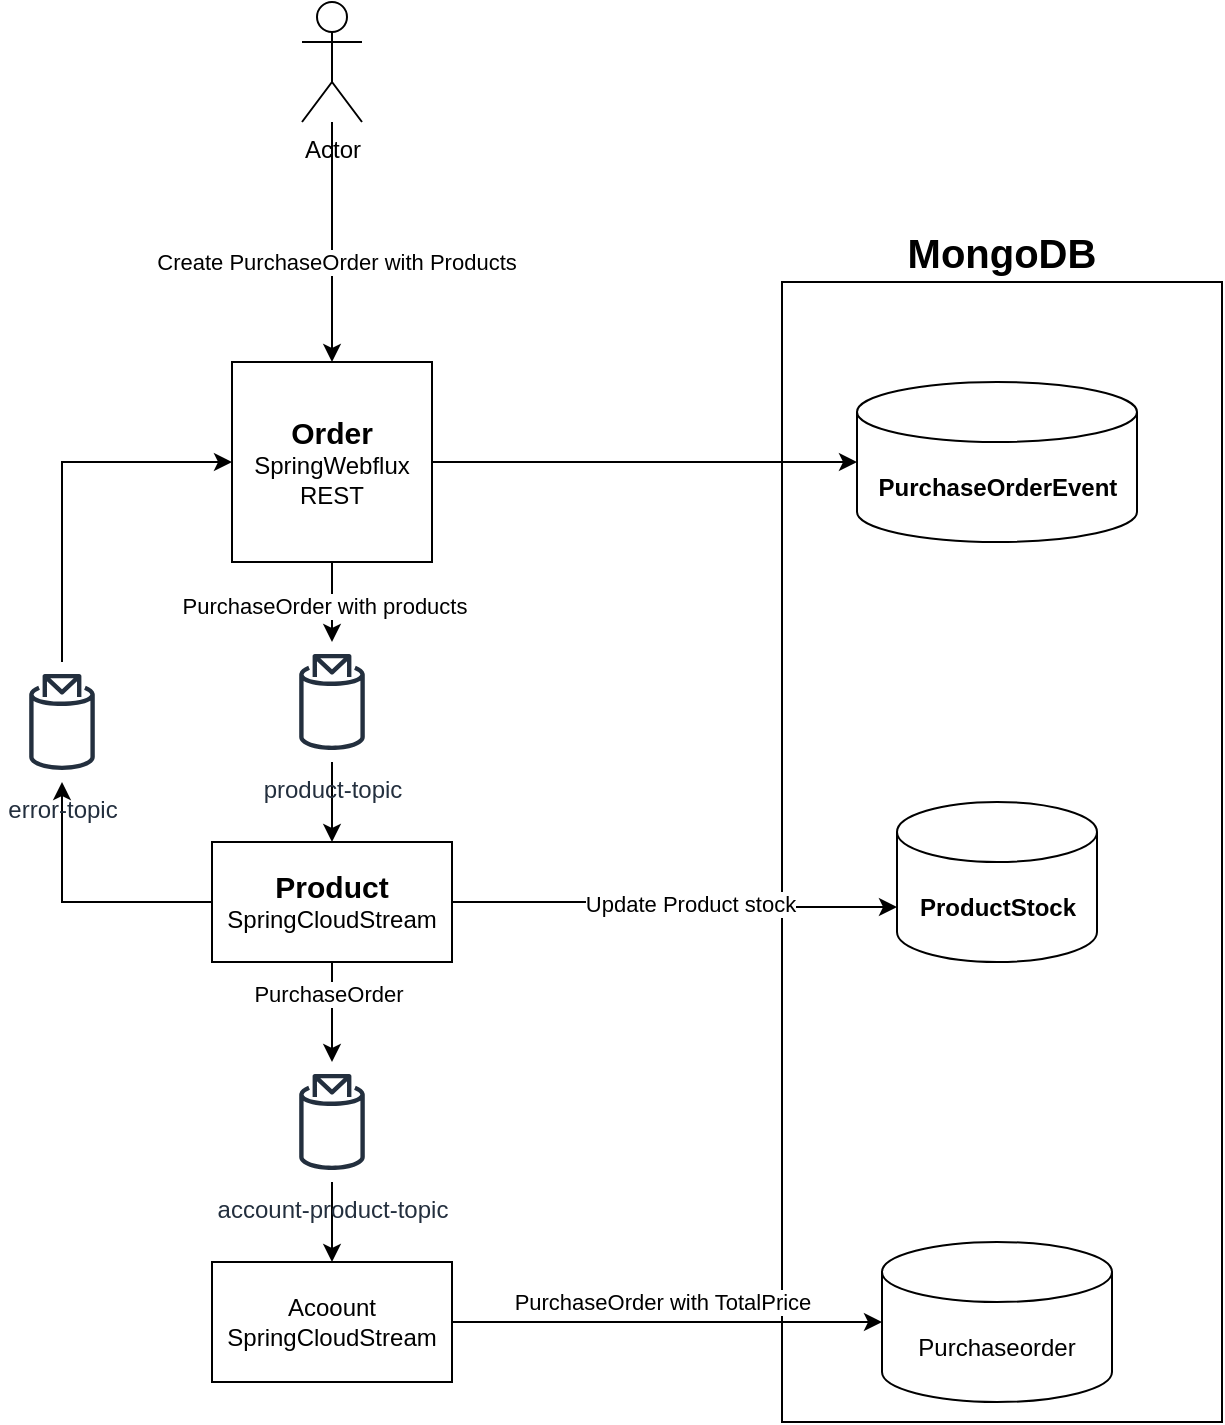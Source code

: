 <mxfile version="23.1.5" type="device">
  <diagram name="Page-1" id="bX2B7VvCiEKAcAjYfhx0">
    <mxGraphModel dx="1793" dy="702" grid="1" gridSize="10" guides="1" tooltips="1" connect="1" arrows="1" fold="1" page="1" pageScale="1" pageWidth="850" pageHeight="1100" math="0" shadow="0">
      <root>
        <mxCell id="0" />
        <mxCell id="1" parent="0" />
        <mxCell id="5PsoJogA0Ilw1T6cmekE-26" value="" style="group" parent="1" vertex="1" connectable="0">
          <mxGeometry x="460" y="240" width="220" height="570" as="geometry" />
        </mxCell>
        <mxCell id="5PsoJogA0Ilw1T6cmekE-7" value="MongoDB" style="rounded=0;whiteSpace=wrap;html=1;verticalAlign=bottom;labelPosition=center;verticalLabelPosition=top;align=center;fontSize=20;fontStyle=1" parent="5PsoJogA0Ilw1T6cmekE-26" vertex="1">
          <mxGeometry width="220" height="570" as="geometry" />
        </mxCell>
        <mxCell id="5PsoJogA0Ilw1T6cmekE-5" value="&lt;font style=&quot;font-size: 12px;&quot;&gt;&lt;b&gt;PurchaseOrderEvent&lt;/b&gt;&lt;br&gt;&lt;/font&gt;" style="shape=cylinder3;whiteSpace=wrap;html=1;boundedLbl=1;backgroundOutline=1;size=15;" parent="5PsoJogA0Ilw1T6cmekE-26" vertex="1">
          <mxGeometry x="37.5" y="50" width="140" height="80" as="geometry" />
        </mxCell>
        <mxCell id="5PsoJogA0Ilw1T6cmekE-15" value="&lt;font style=&quot;font-size: 12px;&quot;&gt;&lt;b&gt;ProductStock&lt;/b&gt;&lt;br&gt;&lt;/font&gt;" style="shape=cylinder3;whiteSpace=wrap;html=1;boundedLbl=1;backgroundOutline=1;size=15;" parent="5PsoJogA0Ilw1T6cmekE-26" vertex="1">
          <mxGeometry x="57.5" y="260" width="100" height="80" as="geometry" />
        </mxCell>
        <mxCell id="5PsoJogA0Ilw1T6cmekE-18" value="Purchaseorder" style="shape=cylinder3;whiteSpace=wrap;html=1;boundedLbl=1;backgroundOutline=1;size=15;" parent="5PsoJogA0Ilw1T6cmekE-26" vertex="1">
          <mxGeometry x="50" y="480" width="115" height="80" as="geometry" />
        </mxCell>
        <mxCell id="5PsoJogA0Ilw1T6cmekE-8" style="edgeStyle=orthogonalEdgeStyle;rounded=0;orthogonalLoop=1;jettySize=auto;html=1;" parent="1" source="5PsoJogA0Ilw1T6cmekE-1" target="5PsoJogA0Ilw1T6cmekE-5" edge="1">
          <mxGeometry relative="1" as="geometry" />
        </mxCell>
        <mxCell id="5PsoJogA0Ilw1T6cmekE-11" style="edgeStyle=orthogonalEdgeStyle;rounded=0;orthogonalLoop=1;jettySize=auto;html=1;" parent="1" source="5PsoJogA0Ilw1T6cmekE-1" target="5PsoJogA0Ilw1T6cmekE-10" edge="1">
          <mxGeometry relative="1" as="geometry" />
        </mxCell>
        <mxCell id="5PsoJogA0Ilw1T6cmekE-12" value="PurchaseOrder with products" style="edgeLabel;html=1;align=center;verticalAlign=middle;resizable=0;points=[];" parent="5PsoJogA0Ilw1T6cmekE-11" vertex="1" connectable="0">
          <mxGeometry x="0.076" y="-4" relative="1" as="geometry">
            <mxPoint as="offset" />
          </mxGeometry>
        </mxCell>
        <mxCell id="5PsoJogA0Ilw1T6cmekE-1" value="&lt;font style=&quot;&quot;&gt;&lt;b style=&quot;&quot;&gt;&lt;font style=&quot;font-size: 15px;&quot;&gt;Order&lt;/font&gt;&lt;/b&gt;&lt;br&gt;SpringWebflux&lt;br&gt;REST&lt;br&gt;&lt;/font&gt;" style="whiteSpace=wrap;html=1;aspect=fixed;" parent="1" vertex="1">
          <mxGeometry x="185" y="280" width="100" height="100" as="geometry" />
        </mxCell>
        <mxCell id="5PsoJogA0Ilw1T6cmekE-3" style="edgeStyle=orthogonalEdgeStyle;rounded=0;orthogonalLoop=1;jettySize=auto;html=1;entryX=0.5;entryY=0;entryDx=0;entryDy=0;" parent="1" source="5PsoJogA0Ilw1T6cmekE-2" target="5PsoJogA0Ilw1T6cmekE-1" edge="1">
          <mxGeometry relative="1" as="geometry" />
        </mxCell>
        <mxCell id="5PsoJogA0Ilw1T6cmekE-4" value="Create PurchaseOrder with Products" style="edgeLabel;html=1;align=center;verticalAlign=middle;resizable=0;points=[];" parent="5PsoJogA0Ilw1T6cmekE-3" vertex="1" connectable="0">
          <mxGeometry x="0.161" y="2" relative="1" as="geometry">
            <mxPoint as="offset" />
          </mxGeometry>
        </mxCell>
        <mxCell id="5PsoJogA0Ilw1T6cmekE-2" value="Actor" style="shape=umlActor;verticalLabelPosition=bottom;verticalAlign=top;html=1;outlineConnect=0;" parent="1" vertex="1">
          <mxGeometry x="220" y="100" width="30" height="60" as="geometry" />
        </mxCell>
        <mxCell id="5PsoJogA0Ilw1T6cmekE-14" style="edgeStyle=orthogonalEdgeStyle;rounded=0;orthogonalLoop=1;jettySize=auto;html=1;" parent="1" source="5PsoJogA0Ilw1T6cmekE-10" target="5PsoJogA0Ilw1T6cmekE-13" edge="1">
          <mxGeometry relative="1" as="geometry" />
        </mxCell>
        <mxCell id="5PsoJogA0Ilw1T6cmekE-10" value="product-topic" style="sketch=0;outlineConnect=0;fontColor=#232F3E;gradientColor=none;strokeColor=#232F3E;fillColor=#ffffff;dashed=0;verticalLabelPosition=bottom;verticalAlign=top;align=center;html=1;fontSize=12;fontStyle=0;aspect=fixed;shape=mxgraph.aws4.resourceIcon;resIcon=mxgraph.aws4.topic_2;" parent="1" vertex="1">
          <mxGeometry x="205" y="420" width="60" height="60" as="geometry" />
        </mxCell>
        <mxCell id="5PsoJogA0Ilw1T6cmekE-22" style="edgeStyle=orthogonalEdgeStyle;rounded=0;orthogonalLoop=1;jettySize=auto;html=1;" parent="1" source="5PsoJogA0Ilw1T6cmekE-13" target="5PsoJogA0Ilw1T6cmekE-21" edge="1">
          <mxGeometry relative="1" as="geometry">
            <mxPoint x="235" y="630" as="targetPoint" />
          </mxGeometry>
        </mxCell>
        <mxCell id="5PsoJogA0Ilw1T6cmekE-24" value="PurchaseOrder" style="edgeLabel;html=1;align=center;verticalAlign=middle;resizable=0;points=[];" parent="5PsoJogA0Ilw1T6cmekE-22" vertex="1" connectable="0">
          <mxGeometry x="-0.373" y="-2" relative="1" as="geometry">
            <mxPoint as="offset" />
          </mxGeometry>
        </mxCell>
        <mxCell id="5PsoJogA0Ilw1T6cmekE-28" style="edgeStyle=orthogonalEdgeStyle;rounded=0;orthogonalLoop=1;jettySize=auto;html=1;" parent="1" source="5PsoJogA0Ilw1T6cmekE-13" target="5PsoJogA0Ilw1T6cmekE-27" edge="1">
          <mxGeometry relative="1" as="geometry" />
        </mxCell>
        <mxCell id="5PsoJogA0Ilw1T6cmekE-13" value="&lt;b&gt;&lt;font style=&quot;font-size: 15px;&quot;&gt;Product&lt;/font&gt;&lt;/b&gt;&lt;br&gt;SpringCloudStream" style="rounded=0;whiteSpace=wrap;html=1;" parent="1" vertex="1">
          <mxGeometry x="175" y="520" width="120" height="60" as="geometry" />
        </mxCell>
        <mxCell id="5PsoJogA0Ilw1T6cmekE-16" style="edgeStyle=orthogonalEdgeStyle;rounded=0;orthogonalLoop=1;jettySize=auto;html=1;entryX=0;entryY=0;entryDx=0;entryDy=52.5;entryPerimeter=0;" parent="1" source="5PsoJogA0Ilw1T6cmekE-13" target="5PsoJogA0Ilw1T6cmekE-15" edge="1">
          <mxGeometry relative="1" as="geometry" />
        </mxCell>
        <mxCell id="5PsoJogA0Ilw1T6cmekE-25" value="Update Product stock" style="edgeLabel;html=1;align=center;verticalAlign=middle;resizable=0;points=[];" parent="5PsoJogA0Ilw1T6cmekE-16" vertex="1" connectable="0">
          <mxGeometry x="0.08" y="2" relative="1" as="geometry">
            <mxPoint as="offset" />
          </mxGeometry>
        </mxCell>
        <mxCell id="5PsoJogA0Ilw1T6cmekE-19" style="edgeStyle=orthogonalEdgeStyle;rounded=0;orthogonalLoop=1;jettySize=auto;html=1;entryX=0;entryY=0.5;entryDx=0;entryDy=0;entryPerimeter=0;" parent="1" source="5PsoJogA0Ilw1T6cmekE-17" target="5PsoJogA0Ilw1T6cmekE-18" edge="1">
          <mxGeometry relative="1" as="geometry">
            <mxPoint x="510" y="750" as="targetPoint" />
          </mxGeometry>
        </mxCell>
        <mxCell id="5PsoJogA0Ilw1T6cmekE-20" value="PurchaseOrder with TotalPrice" style="edgeLabel;html=1;align=center;verticalAlign=middle;resizable=0;points=[];" parent="5PsoJogA0Ilw1T6cmekE-19" vertex="1" connectable="0">
          <mxGeometry x="0.105" y="1" relative="1" as="geometry">
            <mxPoint x="-14" y="-9" as="offset" />
          </mxGeometry>
        </mxCell>
        <mxCell id="5PsoJogA0Ilw1T6cmekE-17" value="Acoount&lt;br&gt;SpringCloudStream" style="rounded=0;whiteSpace=wrap;html=1;" parent="1" vertex="1">
          <mxGeometry x="175" y="730" width="120" height="60" as="geometry" />
        </mxCell>
        <mxCell id="5PsoJogA0Ilw1T6cmekE-23" style="edgeStyle=orthogonalEdgeStyle;rounded=0;orthogonalLoop=1;jettySize=auto;html=1;" parent="1" source="5PsoJogA0Ilw1T6cmekE-21" target="5PsoJogA0Ilw1T6cmekE-17" edge="1">
          <mxGeometry relative="1" as="geometry" />
        </mxCell>
        <mxCell id="5PsoJogA0Ilw1T6cmekE-21" value="account-product-topic" style="sketch=0;outlineConnect=0;fontColor=#232F3E;gradientColor=none;strokeColor=#232F3E;fillColor=#ffffff;dashed=0;verticalLabelPosition=bottom;verticalAlign=top;align=center;html=1;fontSize=12;fontStyle=0;aspect=fixed;shape=mxgraph.aws4.resourceIcon;resIcon=mxgraph.aws4.topic_2;" parent="1" vertex="1">
          <mxGeometry x="205" y="630" width="60" height="60" as="geometry" />
        </mxCell>
        <mxCell id="5PsoJogA0Ilw1T6cmekE-29" style="edgeStyle=orthogonalEdgeStyle;rounded=0;orthogonalLoop=1;jettySize=auto;html=1;entryX=0;entryY=0.5;entryDx=0;entryDy=0;" parent="1" source="5PsoJogA0Ilw1T6cmekE-27" target="5PsoJogA0Ilw1T6cmekE-1" edge="1">
          <mxGeometry relative="1" as="geometry">
            <Array as="points">
              <mxPoint x="100" y="330" />
            </Array>
          </mxGeometry>
        </mxCell>
        <mxCell id="5PsoJogA0Ilw1T6cmekE-27" value="error-topic" style="sketch=0;outlineConnect=0;fontColor=#232F3E;gradientColor=none;strokeColor=#232F3E;fillColor=#ffffff;dashed=0;verticalLabelPosition=bottom;verticalAlign=top;align=center;html=1;fontSize=12;fontStyle=0;aspect=fixed;shape=mxgraph.aws4.resourceIcon;resIcon=mxgraph.aws4.topic_2;" parent="1" vertex="1">
          <mxGeometry x="70" y="430" width="60" height="60" as="geometry" />
        </mxCell>
      </root>
    </mxGraphModel>
  </diagram>
</mxfile>
